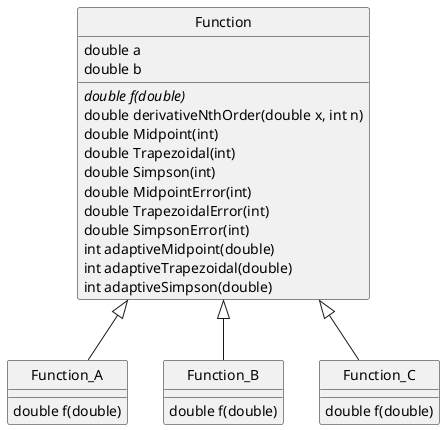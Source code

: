 @startuml EX05UML

skinparam classAttributeIconSize 0
skinparam Monochrome true
hide circle

scale 1

Function <|-- Function_A
Function <|-- Function_B
Function <|-- Function_C

class Function
{
	double a
	double b

	
	{abstract} double f(double)
	double derivativeNthOrder(double x, int n)
	double Midpoint(int)
	double Trapezoidal(int)
	double Simpson(int)
	double MidpointError(int)
	double TrapezoidalError(int)
	double SimpsonError(int)
	int adaptiveMidpoint(double)
	int adaptiveTrapezoidal(double)
	int adaptiveSimpson(double)

}


class Function_A
{

	double f(double)

}

class Function_B
{

	double f(double)

}

class Function_C
{

	double f(double)

}

@enduml